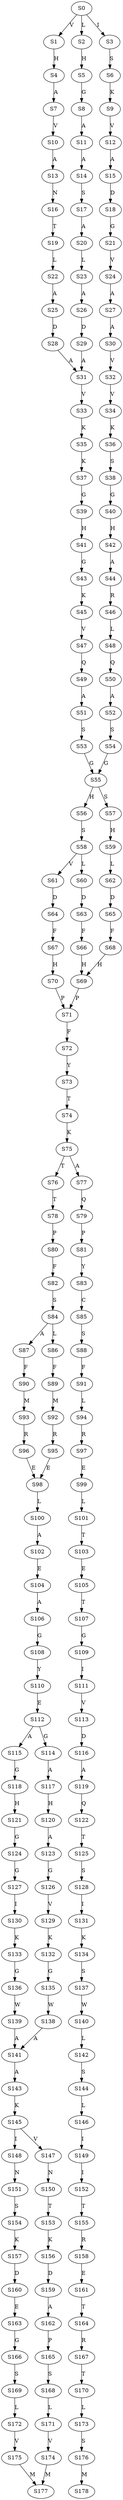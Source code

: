 strict digraph  {
	S0 -> S1 [ label = V ];
	S0 -> S2 [ label = L ];
	S0 -> S3 [ label = I ];
	S1 -> S4 [ label = H ];
	S2 -> S5 [ label = H ];
	S3 -> S6 [ label = S ];
	S4 -> S7 [ label = A ];
	S5 -> S8 [ label = G ];
	S6 -> S9 [ label = K ];
	S7 -> S10 [ label = V ];
	S8 -> S11 [ label = A ];
	S9 -> S12 [ label = V ];
	S10 -> S13 [ label = A ];
	S11 -> S14 [ label = A ];
	S12 -> S15 [ label = A ];
	S13 -> S16 [ label = N ];
	S14 -> S17 [ label = S ];
	S15 -> S18 [ label = D ];
	S16 -> S19 [ label = T ];
	S17 -> S20 [ label = A ];
	S18 -> S21 [ label = G ];
	S19 -> S22 [ label = L ];
	S20 -> S23 [ label = L ];
	S21 -> S24 [ label = V ];
	S22 -> S25 [ label = A ];
	S23 -> S26 [ label = A ];
	S24 -> S27 [ label = A ];
	S25 -> S28 [ label = D ];
	S26 -> S29 [ label = D ];
	S27 -> S30 [ label = A ];
	S28 -> S31 [ label = A ];
	S29 -> S31 [ label = A ];
	S30 -> S32 [ label = V ];
	S31 -> S33 [ label = V ];
	S32 -> S34 [ label = V ];
	S33 -> S35 [ label = K ];
	S34 -> S36 [ label = K ];
	S35 -> S37 [ label = K ];
	S36 -> S38 [ label = S ];
	S37 -> S39 [ label = G ];
	S38 -> S40 [ label = G ];
	S39 -> S41 [ label = H ];
	S40 -> S42 [ label = H ];
	S41 -> S43 [ label = G ];
	S42 -> S44 [ label = A ];
	S43 -> S45 [ label = K ];
	S44 -> S46 [ label = R ];
	S45 -> S47 [ label = V ];
	S46 -> S48 [ label = L ];
	S47 -> S49 [ label = Q ];
	S48 -> S50 [ label = Q ];
	S49 -> S51 [ label = A ];
	S50 -> S52 [ label = A ];
	S51 -> S53 [ label = S ];
	S52 -> S54 [ label = S ];
	S53 -> S55 [ label = G ];
	S54 -> S55 [ label = G ];
	S55 -> S56 [ label = H ];
	S55 -> S57 [ label = S ];
	S56 -> S58 [ label = S ];
	S57 -> S59 [ label = H ];
	S58 -> S60 [ label = L ];
	S58 -> S61 [ label = V ];
	S59 -> S62 [ label = L ];
	S60 -> S63 [ label = D ];
	S61 -> S64 [ label = D ];
	S62 -> S65 [ label = D ];
	S63 -> S66 [ label = F ];
	S64 -> S67 [ label = F ];
	S65 -> S68 [ label = F ];
	S66 -> S69 [ label = H ];
	S67 -> S70 [ label = H ];
	S68 -> S69 [ label = H ];
	S69 -> S71 [ label = P ];
	S70 -> S71 [ label = P ];
	S71 -> S72 [ label = F ];
	S72 -> S73 [ label = Y ];
	S73 -> S74 [ label = T ];
	S74 -> S75 [ label = K ];
	S75 -> S76 [ label = T ];
	S75 -> S77 [ label = A ];
	S76 -> S78 [ label = T ];
	S77 -> S79 [ label = Q ];
	S78 -> S80 [ label = P ];
	S79 -> S81 [ label = P ];
	S80 -> S82 [ label = F ];
	S81 -> S83 [ label = Y ];
	S82 -> S84 [ label = S ];
	S83 -> S85 [ label = C ];
	S84 -> S86 [ label = L ];
	S84 -> S87 [ label = A ];
	S85 -> S88 [ label = S ];
	S86 -> S89 [ label = F ];
	S87 -> S90 [ label = F ];
	S88 -> S91 [ label = F ];
	S89 -> S92 [ label = M ];
	S90 -> S93 [ label = M ];
	S91 -> S94 [ label = L ];
	S92 -> S95 [ label = R ];
	S93 -> S96 [ label = R ];
	S94 -> S97 [ label = R ];
	S95 -> S98 [ label = E ];
	S96 -> S98 [ label = E ];
	S97 -> S99 [ label = E ];
	S98 -> S100 [ label = L ];
	S99 -> S101 [ label = L ];
	S100 -> S102 [ label = A ];
	S101 -> S103 [ label = T ];
	S102 -> S104 [ label = E ];
	S103 -> S105 [ label = E ];
	S104 -> S106 [ label = A ];
	S105 -> S107 [ label = T ];
	S106 -> S108 [ label = G ];
	S107 -> S109 [ label = G ];
	S108 -> S110 [ label = Y ];
	S109 -> S111 [ label = I ];
	S110 -> S112 [ label = E ];
	S111 -> S113 [ label = V ];
	S112 -> S114 [ label = G ];
	S112 -> S115 [ label = A ];
	S113 -> S116 [ label = D ];
	S114 -> S117 [ label = A ];
	S115 -> S118 [ label = G ];
	S116 -> S119 [ label = A ];
	S117 -> S120 [ label = H ];
	S118 -> S121 [ label = H ];
	S119 -> S122 [ label = Q ];
	S120 -> S123 [ label = A ];
	S121 -> S124 [ label = G ];
	S122 -> S125 [ label = T ];
	S123 -> S126 [ label = G ];
	S124 -> S127 [ label = G ];
	S125 -> S128 [ label = S ];
	S126 -> S129 [ label = V ];
	S127 -> S130 [ label = I ];
	S128 -> S131 [ label = I ];
	S129 -> S132 [ label = K ];
	S130 -> S133 [ label = K ];
	S131 -> S134 [ label = K ];
	S132 -> S135 [ label = G ];
	S133 -> S136 [ label = G ];
	S134 -> S137 [ label = S ];
	S135 -> S138 [ label = W ];
	S136 -> S139 [ label = W ];
	S137 -> S140 [ label = W ];
	S138 -> S141 [ label = A ];
	S139 -> S141 [ label = A ];
	S140 -> S142 [ label = L ];
	S141 -> S143 [ label = A ];
	S142 -> S144 [ label = S ];
	S143 -> S145 [ label = K ];
	S144 -> S146 [ label = L ];
	S145 -> S147 [ label = V ];
	S145 -> S148 [ label = I ];
	S146 -> S149 [ label = I ];
	S147 -> S150 [ label = N ];
	S148 -> S151 [ label = N ];
	S149 -> S152 [ label = I ];
	S150 -> S153 [ label = T ];
	S151 -> S154 [ label = S ];
	S152 -> S155 [ label = T ];
	S153 -> S156 [ label = K ];
	S154 -> S157 [ label = K ];
	S155 -> S158 [ label = R ];
	S156 -> S159 [ label = D ];
	S157 -> S160 [ label = D ];
	S158 -> S161 [ label = E ];
	S159 -> S162 [ label = A ];
	S160 -> S163 [ label = E ];
	S161 -> S164 [ label = T ];
	S162 -> S165 [ label = P ];
	S163 -> S166 [ label = G ];
	S164 -> S167 [ label = R ];
	S165 -> S168 [ label = S ];
	S166 -> S169 [ label = S ];
	S167 -> S170 [ label = T ];
	S168 -> S171 [ label = L ];
	S169 -> S172 [ label = L ];
	S170 -> S173 [ label = L ];
	S171 -> S174 [ label = V ];
	S172 -> S175 [ label = V ];
	S173 -> S176 [ label = S ];
	S174 -> S177 [ label = M ];
	S175 -> S177 [ label = M ];
	S176 -> S178 [ label = M ];
}
